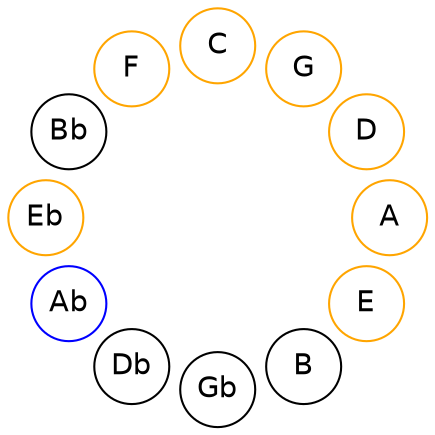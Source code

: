 
graph {

layout = circo;
mindist = .1

node [shape = circle, fontname = Helvetica, margin = 0]
edge [style=invis]

subgraph 1 {
	E -- B -- Gb -- Db -- Ab -- Eb -- Bb -- F -- C -- G -- D -- A -- E
}

E [color=orange];
Ab [color=blue];
Eb [color=orange];
F [color=orange];
C [color=orange];
G [color=orange];
D [color=orange];
A [color=orange];
}
